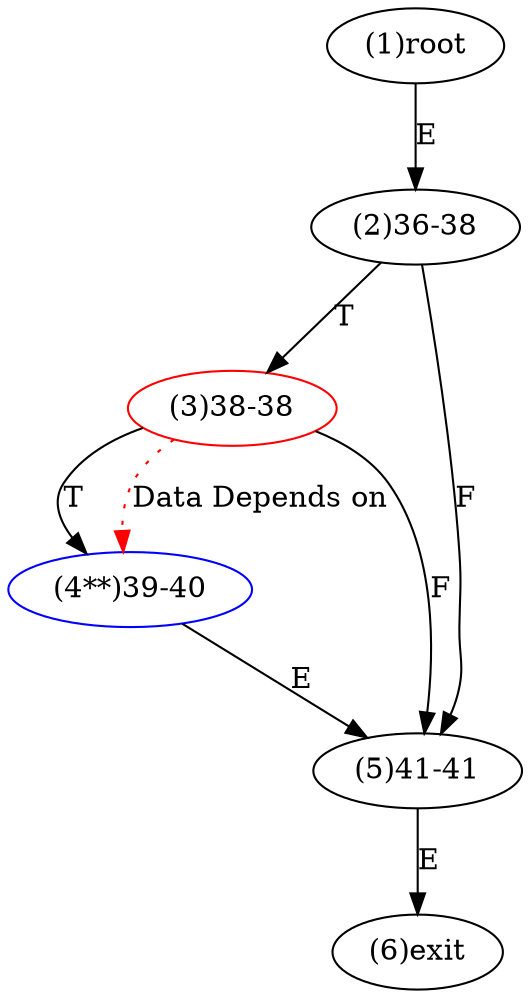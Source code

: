 digraph "" { 
1[ label="(1)root"];
2[ label="(2)36-38"];
3[ label="(3)38-38",color=red];
4[ label="(4**)39-40",color=blue];
5[ label="(5)41-41"];
6[ label="(6)exit"];
1->2[ label="E"];
2->5[ label="F"];
2->3[ label="T"];
3->5[ label="F"];
3->4[ label="T"];
4->5[ label="E"];
5->6[ label="E"];
3->4[ color="red" label="Data Depends on" style = dotted ];
}